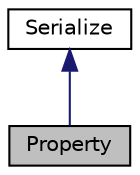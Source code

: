 digraph "Property"
{
 // INTERACTIVE_SVG=YES
 // LATEX_PDF_SIZE
  edge [fontname="Helvetica",fontsize="10",labelfontname="Helvetica",labelfontsize="10"];
  node [fontname="Helvetica",fontsize="10",shape=record];
  Node1 [label="Property",height=0.2,width=0.4,color="black", fillcolor="grey75", style="filled", fontcolor="black",tooltip=" "];
  Node2 -> Node1 [dir="back",color="midnightblue",fontsize="10",style="solid",fontname="Helvetica"];
  Node2 [label="Serialize",height=0.2,width=0.4,color="black", fillcolor="white", style="filled",URL="$class_serialize.html",tooltip="Serialize is the interface for objects which can be persisted in a simple string, as JSON or XML stru..."];
}
